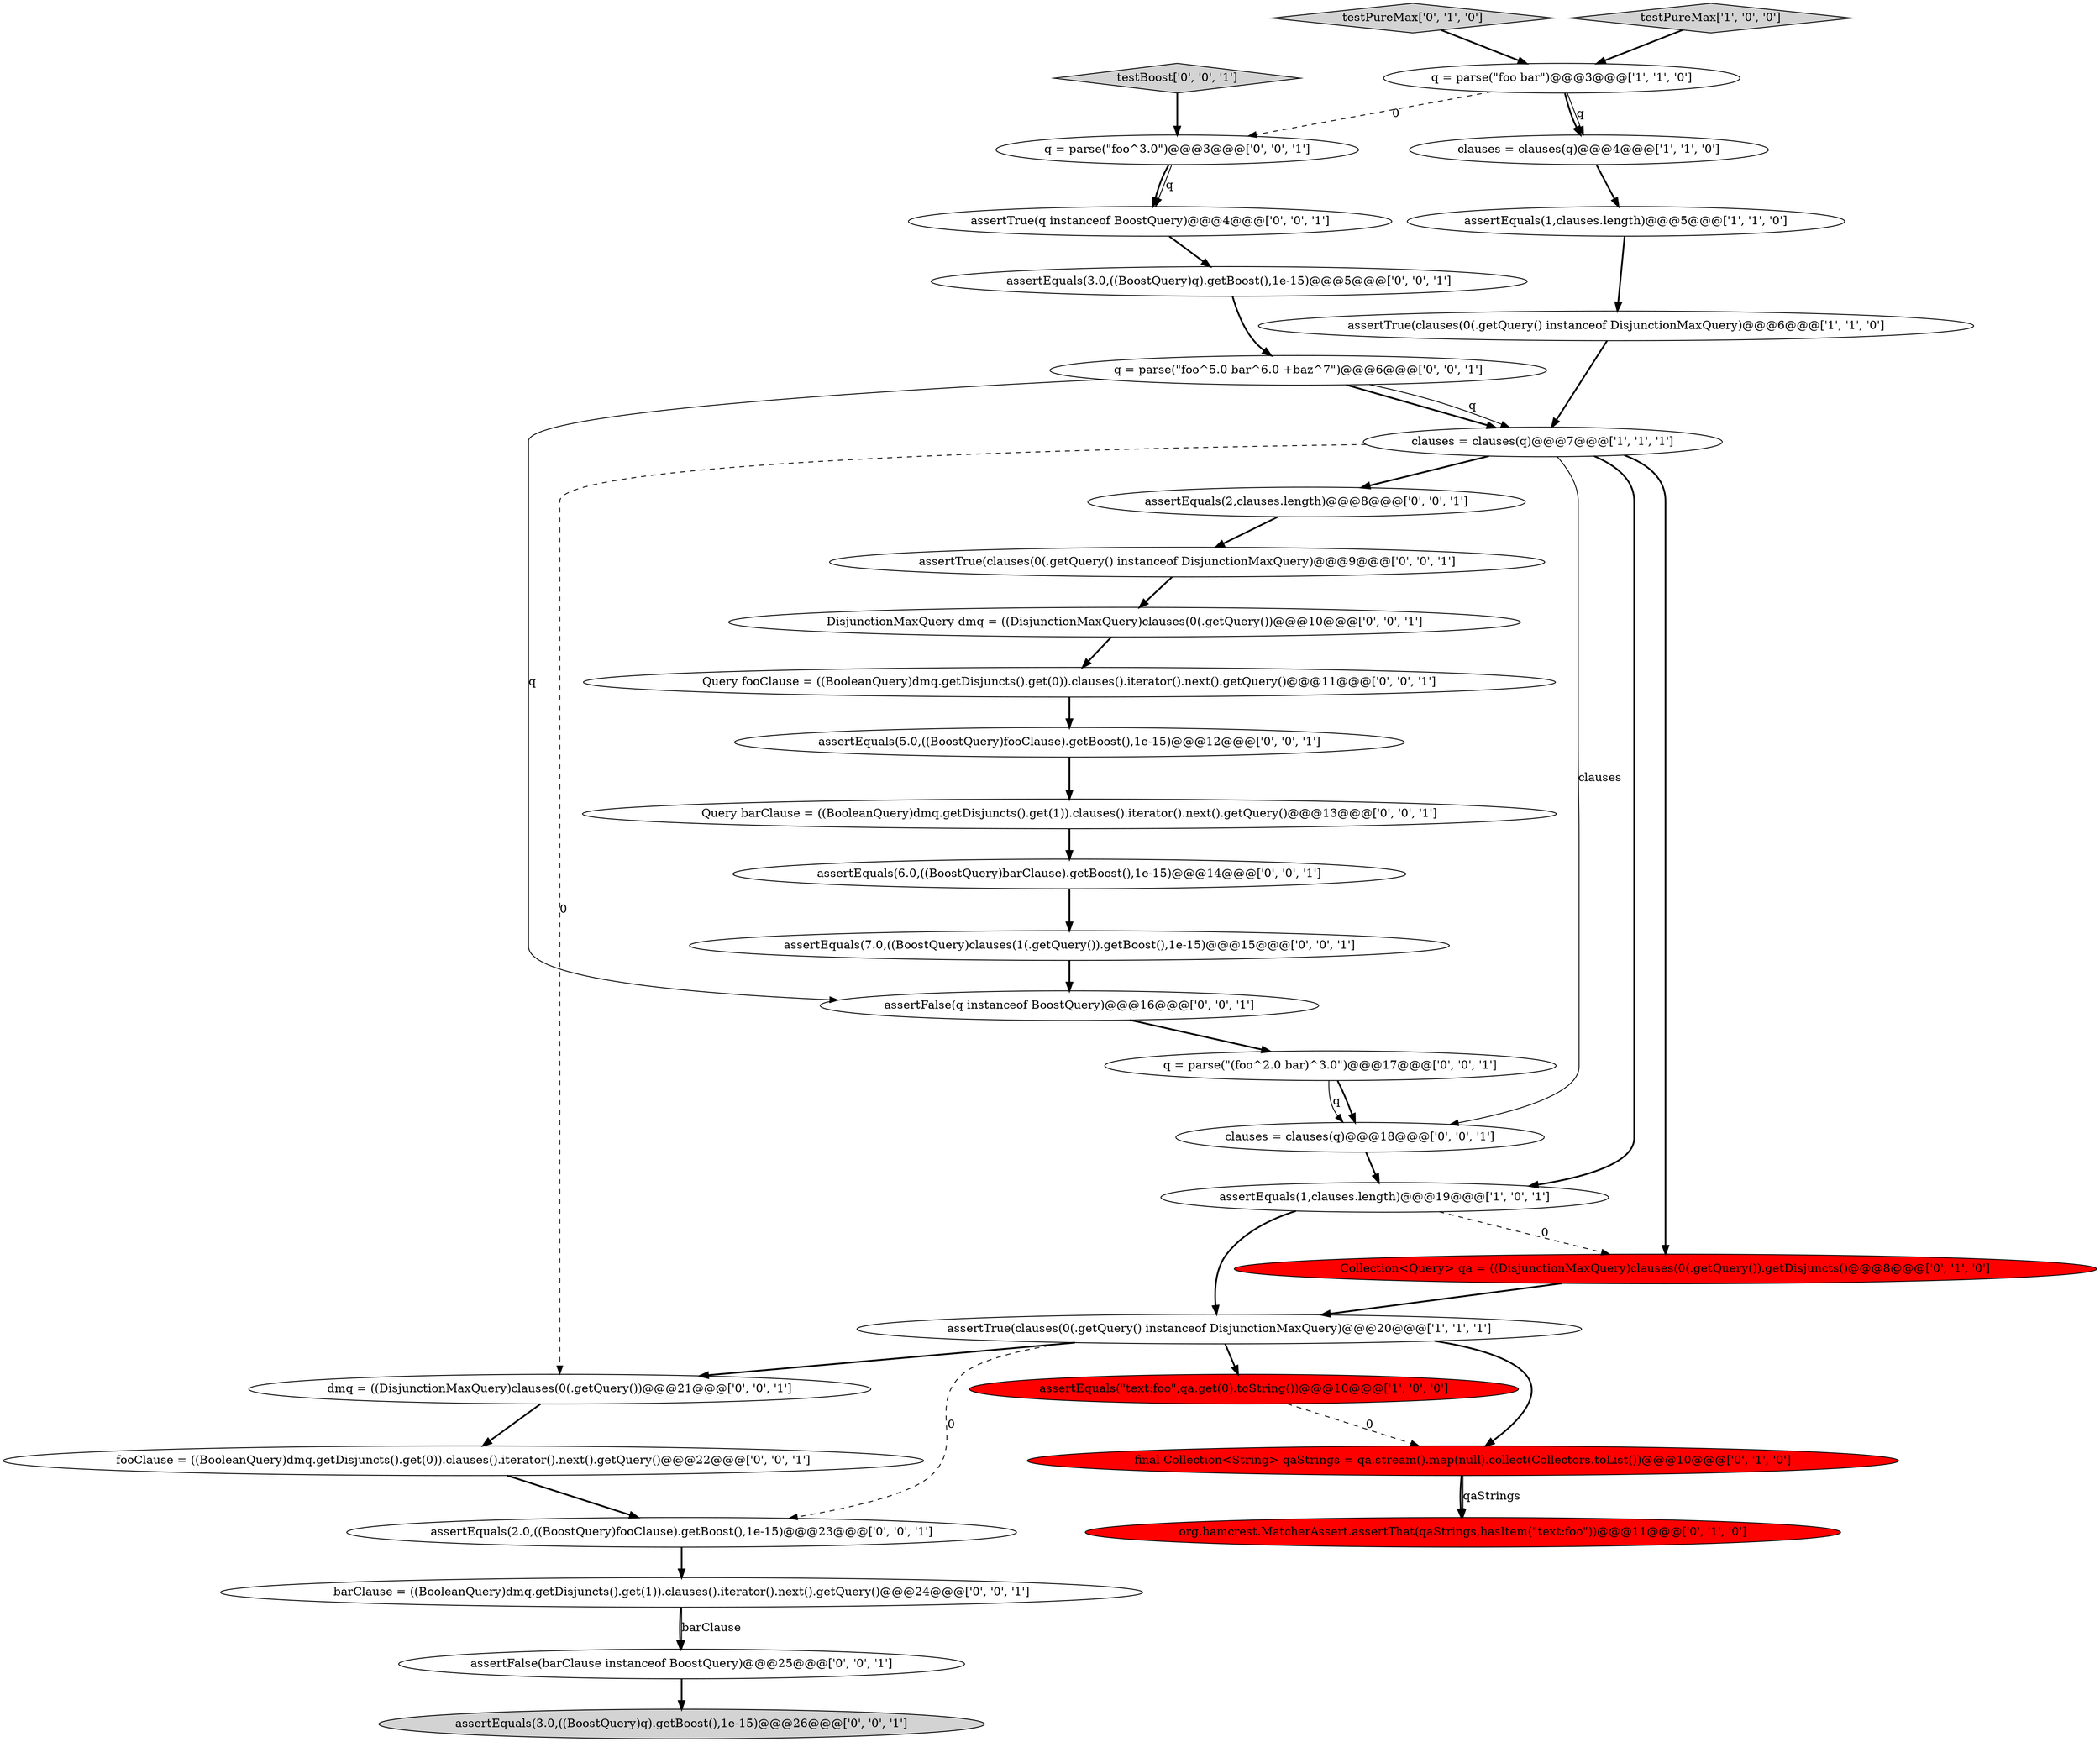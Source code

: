 digraph {
1 [style = filled, label = "clauses = clauses(q)@@@7@@@['1', '1', '1']", fillcolor = white, shape = ellipse image = "AAA0AAABBB1BBB"];
20 [style = filled, label = "assertEquals(5.0,((BoostQuery)fooClause).getBoost(),1e-15)@@@12@@@['0', '0', '1']", fillcolor = white, shape = ellipse image = "AAA0AAABBB3BBB"];
22 [style = filled, label = "Query barClause = ((BooleanQuery)dmq.getDisjuncts().get(1)).clauses().iterator().next().getQuery()@@@13@@@['0', '0', '1']", fillcolor = white, shape = ellipse image = "AAA0AAABBB3BBB"];
3 [style = filled, label = "assertEquals(1,clauses.length)@@@19@@@['1', '0', '1']", fillcolor = white, shape = ellipse image = "AAA0AAABBB1BBB"];
28 [style = filled, label = "testBoost['0', '0', '1']", fillcolor = lightgray, shape = diamond image = "AAA0AAABBB3BBB"];
13 [style = filled, label = "assertEquals(2.0,((BoostQuery)fooClause).getBoost(),1e-15)@@@23@@@['0', '0', '1']", fillcolor = white, shape = ellipse image = "AAA0AAABBB3BBB"];
15 [style = filled, label = "dmq = ((DisjunctionMaxQuery)clauses(0(.getQuery())@@@21@@@['0', '0', '1']", fillcolor = white, shape = ellipse image = "AAA0AAABBB3BBB"];
10 [style = filled, label = "testPureMax['0', '1', '0']", fillcolor = lightgray, shape = diamond image = "AAA0AAABBB2BBB"];
25 [style = filled, label = "q = parse(\"(foo^2.0 bar)^3.0\")@@@17@@@['0', '0', '1']", fillcolor = white, shape = ellipse image = "AAA0AAABBB3BBB"];
32 [style = filled, label = "clauses = clauses(q)@@@18@@@['0', '0', '1']", fillcolor = white, shape = ellipse image = "AAA0AAABBB3BBB"];
33 [style = filled, label = "assertFalse(q instanceof BoostQuery)@@@16@@@['0', '0', '1']", fillcolor = white, shape = ellipse image = "AAA0AAABBB3BBB"];
5 [style = filled, label = "assertEquals(1,clauses.length)@@@5@@@['1', '1', '0']", fillcolor = white, shape = ellipse image = "AAA0AAABBB1BBB"];
14 [style = filled, label = "assertTrue(clauses(0(.getQuery() instanceof DisjunctionMaxQuery)@@@9@@@['0', '0', '1']", fillcolor = white, shape = ellipse image = "AAA0AAABBB3BBB"];
23 [style = filled, label = "assertTrue(q instanceof BoostQuery)@@@4@@@['0', '0', '1']", fillcolor = white, shape = ellipse image = "AAA0AAABBB3BBB"];
19 [style = filled, label = "q = parse(\"foo^3.0\")@@@3@@@['0', '0', '1']", fillcolor = white, shape = ellipse image = "AAA0AAABBB3BBB"];
8 [style = filled, label = "testPureMax['1', '0', '0']", fillcolor = lightgray, shape = diamond image = "AAA0AAABBB1BBB"];
16 [style = filled, label = "Query fooClause = ((BooleanQuery)dmq.getDisjuncts().get(0)).clauses().iterator().next().getQuery()@@@11@@@['0', '0', '1']", fillcolor = white, shape = ellipse image = "AAA0AAABBB3BBB"];
26 [style = filled, label = "q = parse(\"foo^5.0 bar^6.0 +baz^7\")@@@6@@@['0', '0', '1']", fillcolor = white, shape = ellipse image = "AAA0AAABBB3BBB"];
2 [style = filled, label = "assertTrue(clauses(0(.getQuery() instanceof DisjunctionMaxQuery)@@@20@@@['1', '1', '1']", fillcolor = white, shape = ellipse image = "AAA0AAABBB1BBB"];
27 [style = filled, label = "assertEquals(7.0,((BoostQuery)clauses(1(.getQuery()).getBoost(),1e-15)@@@15@@@['0', '0', '1']", fillcolor = white, shape = ellipse image = "AAA0AAABBB3BBB"];
17 [style = filled, label = "assertFalse(barClause instanceof BoostQuery)@@@25@@@['0', '0', '1']", fillcolor = white, shape = ellipse image = "AAA0AAABBB3BBB"];
9 [style = filled, label = "Collection<Query> qa = ((DisjunctionMaxQuery)clauses(0(.getQuery()).getDisjuncts()@@@8@@@['0', '1', '0']", fillcolor = red, shape = ellipse image = "AAA1AAABBB2BBB"];
6 [style = filled, label = "assertEquals(\"text:foo\",qa.get(0).toString())@@@10@@@['1', '0', '0']", fillcolor = red, shape = ellipse image = "AAA1AAABBB1BBB"];
7 [style = filled, label = "clauses = clauses(q)@@@4@@@['1', '1', '0']", fillcolor = white, shape = ellipse image = "AAA0AAABBB1BBB"];
24 [style = filled, label = "assertEquals(6.0,((BoostQuery)barClause).getBoost(),1e-15)@@@14@@@['0', '0', '1']", fillcolor = white, shape = ellipse image = "AAA0AAABBB3BBB"];
11 [style = filled, label = "final Collection<String> qaStrings = qa.stream().map(null).collect(Collectors.toList())@@@10@@@['0', '1', '0']", fillcolor = red, shape = ellipse image = "AAA1AAABBB2BBB"];
30 [style = filled, label = "assertEquals(2,clauses.length)@@@8@@@['0', '0', '1']", fillcolor = white, shape = ellipse image = "AAA0AAABBB3BBB"];
0 [style = filled, label = "q = parse(\"foo bar\")@@@3@@@['1', '1', '0']", fillcolor = white, shape = ellipse image = "AAA0AAABBB1BBB"];
29 [style = filled, label = "barClause = ((BooleanQuery)dmq.getDisjuncts().get(1)).clauses().iterator().next().getQuery()@@@24@@@['0', '0', '1']", fillcolor = white, shape = ellipse image = "AAA0AAABBB3BBB"];
12 [style = filled, label = "org.hamcrest.MatcherAssert.assertThat(qaStrings,hasItem(\"text:foo\"))@@@11@@@['0', '1', '0']", fillcolor = red, shape = ellipse image = "AAA1AAABBB2BBB"];
34 [style = filled, label = "assertEquals(3.0,((BoostQuery)q).getBoost(),1e-15)@@@26@@@['0', '0', '1']", fillcolor = lightgray, shape = ellipse image = "AAA0AAABBB3BBB"];
4 [style = filled, label = "assertTrue(clauses(0(.getQuery() instanceof DisjunctionMaxQuery)@@@6@@@['1', '1', '0']", fillcolor = white, shape = ellipse image = "AAA0AAABBB1BBB"];
31 [style = filled, label = "assertEquals(3.0,((BoostQuery)q).getBoost(),1e-15)@@@5@@@['0', '0', '1']", fillcolor = white, shape = ellipse image = "AAA0AAABBB3BBB"];
18 [style = filled, label = "fooClause = ((BooleanQuery)dmq.getDisjuncts().get(0)).clauses().iterator().next().getQuery()@@@22@@@['0', '0', '1']", fillcolor = white, shape = ellipse image = "AAA0AAABBB3BBB"];
21 [style = filled, label = "DisjunctionMaxQuery dmq = ((DisjunctionMaxQuery)clauses(0(.getQuery())@@@10@@@['0', '0', '1']", fillcolor = white, shape = ellipse image = "AAA0AAABBB3BBB"];
23->31 [style = bold, label=""];
29->17 [style = bold, label=""];
11->12 [style = solid, label="qaStrings"];
9->2 [style = bold, label=""];
2->6 [style = bold, label=""];
29->17 [style = solid, label="barClause"];
0->19 [style = dashed, label="0"];
1->15 [style = dashed, label="0"];
26->1 [style = bold, label=""];
6->11 [style = dashed, label="0"];
1->3 [style = bold, label=""];
25->32 [style = bold, label=""];
11->12 [style = bold, label=""];
1->30 [style = bold, label=""];
26->33 [style = solid, label="q"];
15->18 [style = bold, label=""];
1->9 [style = bold, label=""];
20->22 [style = bold, label=""];
0->7 [style = bold, label=""];
8->0 [style = bold, label=""];
31->26 [style = bold, label=""];
13->29 [style = bold, label=""];
7->5 [style = bold, label=""];
17->34 [style = bold, label=""];
1->32 [style = solid, label="clauses"];
3->2 [style = bold, label=""];
3->9 [style = dashed, label="0"];
33->25 [style = bold, label=""];
0->7 [style = solid, label="q"];
2->13 [style = dashed, label="0"];
19->23 [style = bold, label=""];
10->0 [style = bold, label=""];
5->4 [style = bold, label=""];
2->15 [style = bold, label=""];
28->19 [style = bold, label=""];
18->13 [style = bold, label=""];
19->23 [style = solid, label="q"];
21->16 [style = bold, label=""];
25->32 [style = solid, label="q"];
30->14 [style = bold, label=""];
4->1 [style = bold, label=""];
27->33 [style = bold, label=""];
22->24 [style = bold, label=""];
16->20 [style = bold, label=""];
32->3 [style = bold, label=""];
26->1 [style = solid, label="q"];
24->27 [style = bold, label=""];
2->11 [style = bold, label=""];
14->21 [style = bold, label=""];
}
